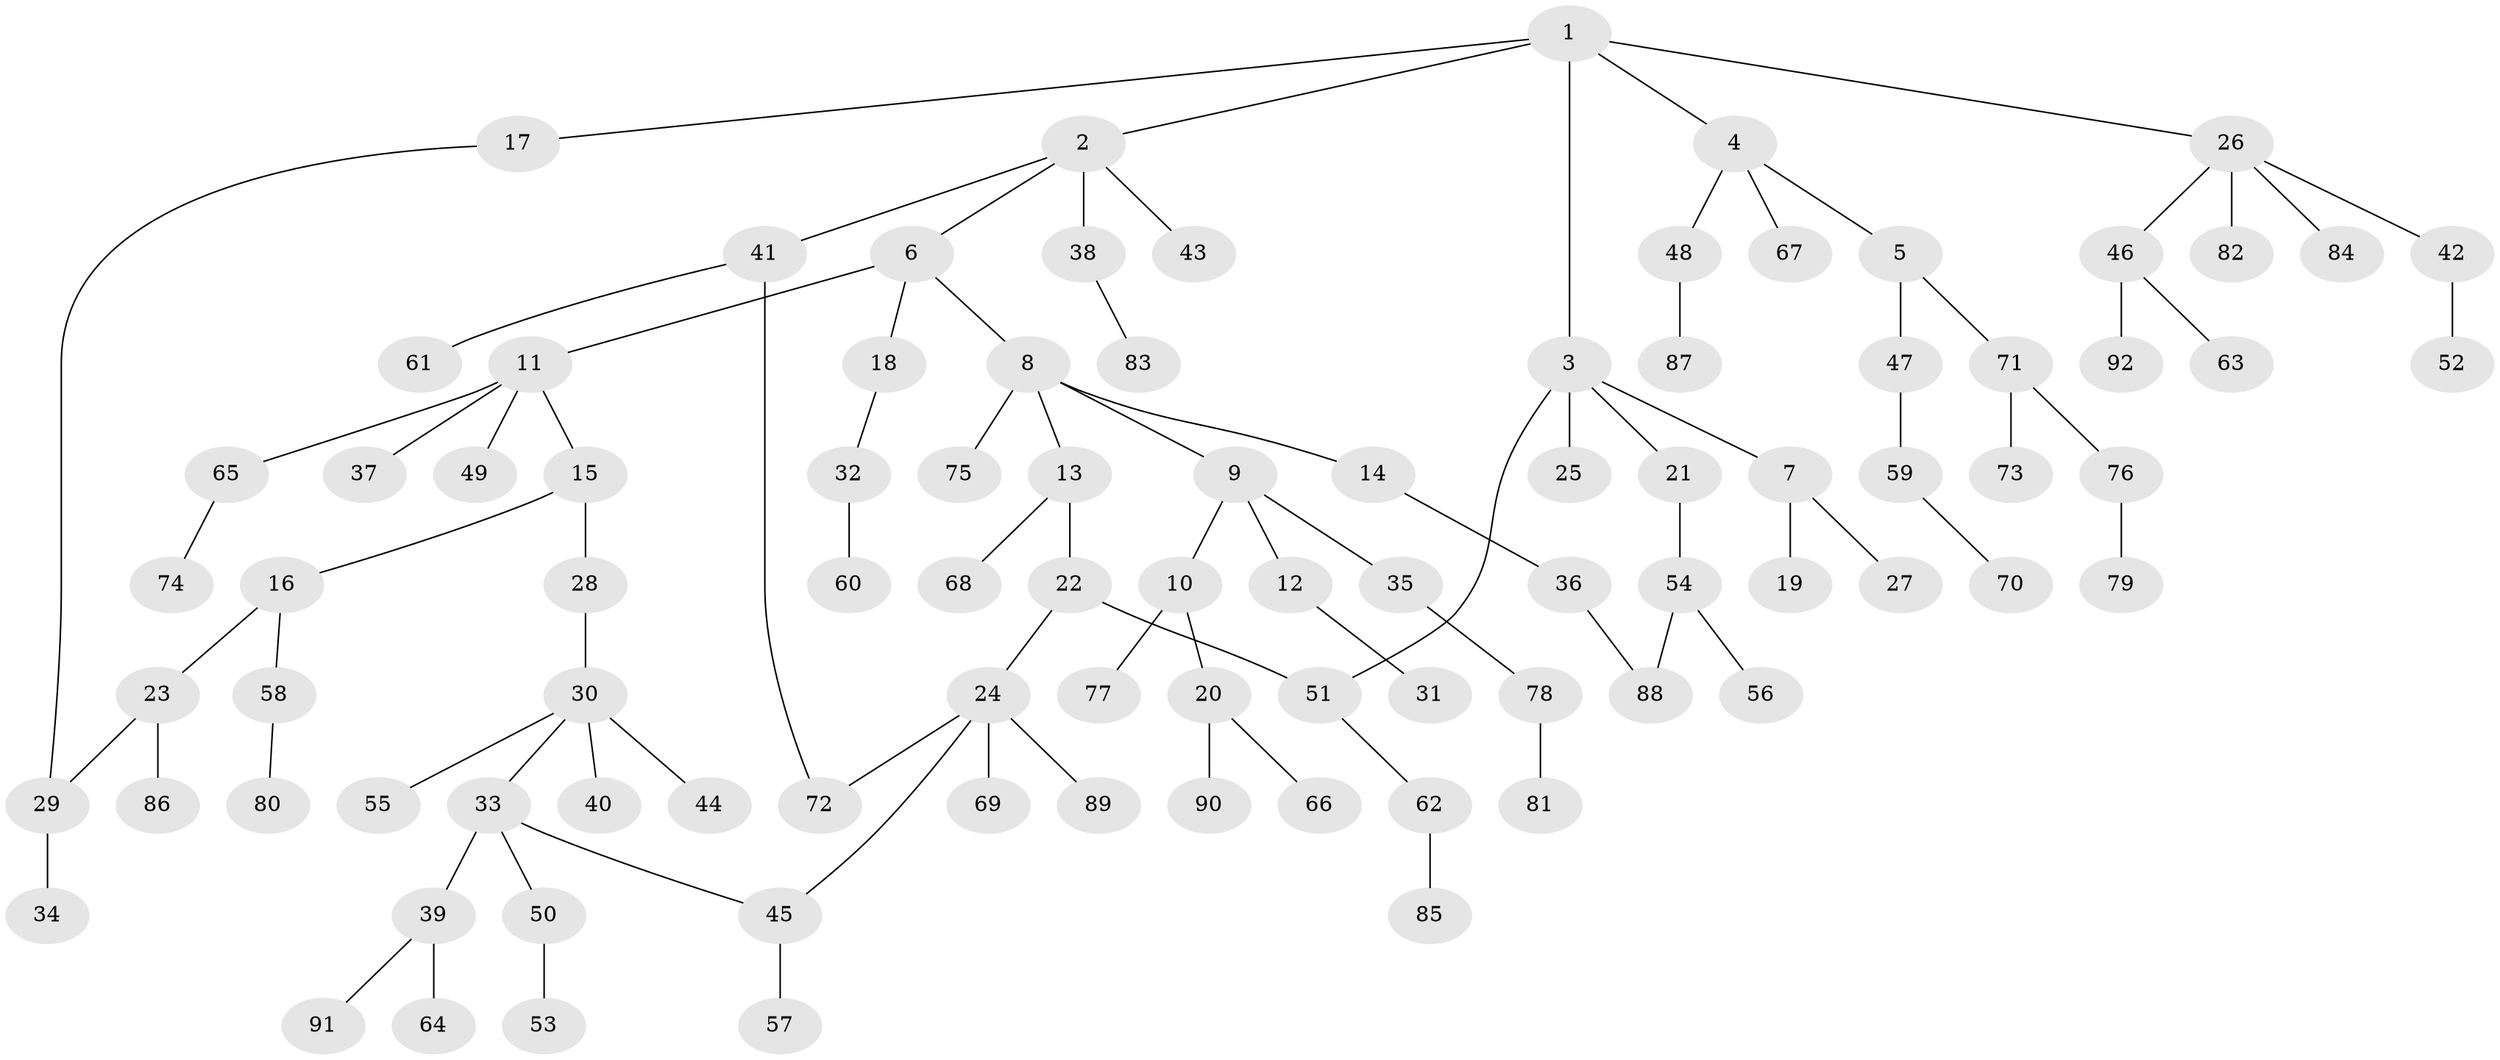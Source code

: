 // Generated by graph-tools (version 1.1) at 2025/42/03/09/25 04:42:26]
// undirected, 92 vertices, 96 edges
graph export_dot {
graph [start="1"]
  node [color=gray90,style=filled];
  1;
  2;
  3;
  4;
  5;
  6;
  7;
  8;
  9;
  10;
  11;
  12;
  13;
  14;
  15;
  16;
  17;
  18;
  19;
  20;
  21;
  22;
  23;
  24;
  25;
  26;
  27;
  28;
  29;
  30;
  31;
  32;
  33;
  34;
  35;
  36;
  37;
  38;
  39;
  40;
  41;
  42;
  43;
  44;
  45;
  46;
  47;
  48;
  49;
  50;
  51;
  52;
  53;
  54;
  55;
  56;
  57;
  58;
  59;
  60;
  61;
  62;
  63;
  64;
  65;
  66;
  67;
  68;
  69;
  70;
  71;
  72;
  73;
  74;
  75;
  76;
  77;
  78;
  79;
  80;
  81;
  82;
  83;
  84;
  85;
  86;
  87;
  88;
  89;
  90;
  91;
  92;
  1 -- 2;
  1 -- 3;
  1 -- 4;
  1 -- 17;
  1 -- 26;
  2 -- 6;
  2 -- 38;
  2 -- 41;
  2 -- 43;
  3 -- 7;
  3 -- 21;
  3 -- 25;
  3 -- 51;
  4 -- 5;
  4 -- 48;
  4 -- 67;
  5 -- 47;
  5 -- 71;
  6 -- 8;
  6 -- 11;
  6 -- 18;
  7 -- 19;
  7 -- 27;
  8 -- 9;
  8 -- 13;
  8 -- 14;
  8 -- 75;
  9 -- 10;
  9 -- 12;
  9 -- 35;
  10 -- 20;
  10 -- 77;
  11 -- 15;
  11 -- 37;
  11 -- 49;
  11 -- 65;
  12 -- 31;
  13 -- 22;
  13 -- 68;
  14 -- 36;
  15 -- 16;
  15 -- 28;
  16 -- 23;
  16 -- 58;
  17 -- 29;
  18 -- 32;
  20 -- 66;
  20 -- 90;
  21 -- 54;
  22 -- 24;
  22 -- 51;
  23 -- 29;
  23 -- 86;
  24 -- 69;
  24 -- 89;
  24 -- 72;
  24 -- 45;
  26 -- 42;
  26 -- 46;
  26 -- 82;
  26 -- 84;
  28 -- 30;
  29 -- 34;
  30 -- 33;
  30 -- 40;
  30 -- 44;
  30 -- 55;
  32 -- 60;
  33 -- 39;
  33 -- 45;
  33 -- 50;
  35 -- 78;
  36 -- 88;
  38 -- 83;
  39 -- 64;
  39 -- 91;
  41 -- 61;
  41 -- 72;
  42 -- 52;
  45 -- 57;
  46 -- 63;
  46 -- 92;
  47 -- 59;
  48 -- 87;
  50 -- 53;
  51 -- 62;
  54 -- 56;
  54 -- 88;
  58 -- 80;
  59 -- 70;
  62 -- 85;
  65 -- 74;
  71 -- 73;
  71 -- 76;
  76 -- 79;
  78 -- 81;
}
